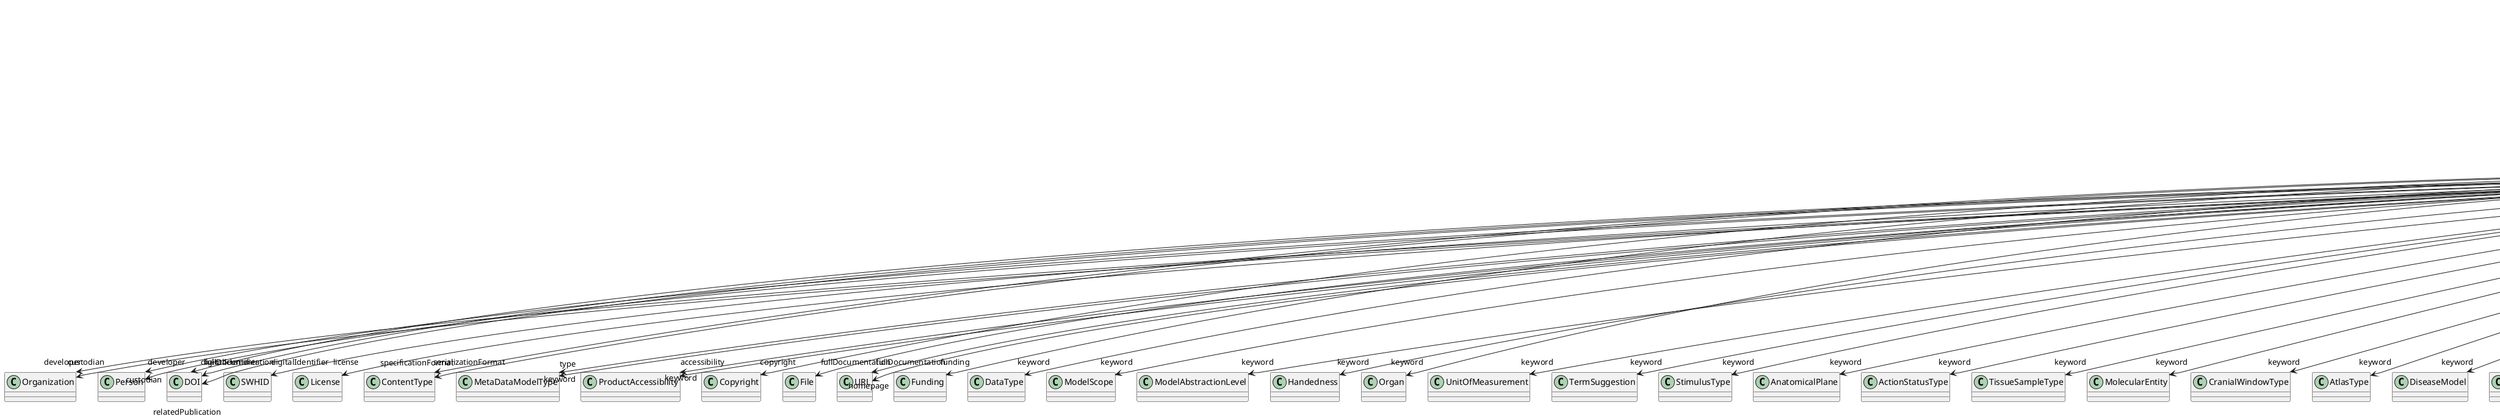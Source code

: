 @startuml
class MetaDataModelVersion {
+developer
+digitalIdentifier
+isAlternativeVersionOf
+isNewVersionOf
+license
+serializationFormat
+specificationFormat
+type
+accessibility
+copyright
+custodian
+description
+fullDocumentation
+fullName
+funding
+homepage
+howToCite
+keyword
+otherContribution
+relatedPublication
+releaseDate
+repository
+shortName
+supportChannel
+versionIdentifier
+versionInnovation

}
MetaDataModelVersion -d-> "developer" Organization
MetaDataModelVersion -d-> "developer" Person
MetaDataModelVersion -d-> "digitalIdentifier" DOI
MetaDataModelVersion -d-> "digitalIdentifier" SWHID
MetaDataModelVersion -d-> "isAlternativeVersionOf" MetaDataModelVersion
MetaDataModelVersion -d-> "isNewVersionOf" MetaDataModelVersion
MetaDataModelVersion -d-> "license" License
MetaDataModelVersion -d-> "serializationFormat" ContentType
MetaDataModelVersion -d-> "specificationFormat" ContentType
MetaDataModelVersion -d-> "type" MetaDataModelType
MetaDataModelVersion -d-> "accessibility" ProductAccessibility
MetaDataModelVersion -d-> "copyright" Copyright
MetaDataModelVersion -d-> "custodian" Organization
MetaDataModelVersion -d-> "custodian" Person
MetaDataModelVersion -d-> "fullDocumentation" DOI
MetaDataModelVersion -d-> "fullDocumentation" File
MetaDataModelVersion -d-> "fullDocumentation" URL
MetaDataModelVersion -d-> "funding" Funding
MetaDataModelVersion -d-> "homepage" URL
MetaDataModelVersion -d-> "keyword" DataType
MetaDataModelVersion -d-> "keyword" ModelScope
MetaDataModelVersion -d-> "keyword" ModelAbstractionLevel
MetaDataModelVersion -d-> "keyword" Handedness
MetaDataModelVersion -d-> "keyword" Organ
MetaDataModelVersion -d-> "keyword" UnitOfMeasurement
MetaDataModelVersion -d-> "keyword" TermSuggestion
MetaDataModelVersion -d-> "keyword" StimulusType
MetaDataModelVersion -d-> "keyword" AnatomicalPlane
MetaDataModelVersion -d-> "keyword" ActionStatusType
MetaDataModelVersion -d-> "keyword" TissueSampleType
MetaDataModelVersion -d-> "keyword" MetaDataModelType
MetaDataModelVersion -d-> "keyword" MolecularEntity
MetaDataModelVersion -d-> "keyword" CranialWindowType
MetaDataModelVersion -d-> "keyword" AtlasType
MetaDataModelVersion -d-> "keyword" DiseaseModel
MetaDataModelVersion -d-> "keyword" PatchClampVariation
MetaDataModelVersion -d-> "keyword" FileBundleGrouping
MetaDataModelVersion -d-> "keyword" FileRepositoryType
MetaDataModelVersion -d-> "keyword" CellCultureType
MetaDataModelVersion -d-> "keyword" CriteriaQualityType
MetaDataModelVersion -d-> "keyword" PreparationType
MetaDataModelVersion -d-> "keyword" SubjectAttribute
MetaDataModelVersion -d-> "keyword" AnnotationType
MetaDataModelVersion -d-> "keyword" Language
MetaDataModelVersion -d-> "keyword" Terminology
MetaDataModelVersion -d-> "keyword" Disease
MetaDataModelVersion -d-> "keyword" BiologicalOrder
MetaDataModelVersion -d-> "keyword" AgeCategory
MetaDataModelVersion -d-> "keyword" SemanticDataType
MetaDataModelVersion -d-> "keyword" Laterality
MetaDataModelVersion -d-> "keyword" TypeOfUncertainty
MetaDataModelVersion -d-> "keyword" QualitativeOverlap
MetaDataModelVersion -d-> "keyword" BiologicalSex
MetaDataModelVersion -d-> "keyword" Species
MetaDataModelVersion -d-> "keyword" ProductAccessibility
MetaDataModelVersion -d-> "keyword" ProgrammingLanguage
MetaDataModelVersion -d-> "keyword" EthicsAssessment
MetaDataModelVersion -d-> "keyword" TissueSampleAttribute
MetaDataModelVersion -d-> "keyword" OperatingDevice
MetaDataModelVersion -d-> "keyword" Service
MetaDataModelVersion -d-> "keyword" UBERONParcellation
MetaDataModelVersion -d-> "keyword" AnatomicalAxesOrientation
MetaDataModelVersion -d-> "keyword" Technique
MetaDataModelVersion -d-> "keyword" MeasuredQuantity
MetaDataModelVersion -d-> "keyword" BreedingType
MetaDataModelVersion -d-> "keyword" ContributionType
MetaDataModelVersion -d-> "keyword" DeviceType
MetaDataModelVersion -d-> "keyword" GeneticStrainType
MetaDataModelVersion -d-> "keyword" CellType
MetaDataModelVersion -d-> "keyword" ExperimentalApproach
MetaDataModelVersion -d-> "keyword" SoftwareFeature
MetaDataModelVersion -d-> "keyword" FileUsageRole
MetaDataModelVersion -d-> "keyword" SoftwareApplicationCategory
MetaDataModelVersion -d-> "keyword" OperatingSystem
MetaDataModelVersion -d-> "keyword" SubcellularEntity
MetaDataModelVersion -d-> "keyword" StimulationApproach
MetaDataModelVersion -d-> "otherContribution" Contribution
MetaDataModelVersion -d-> "relatedPublication" DOI
MetaDataModelVersion -d-> "relatedPublication" ISBN
MetaDataModelVersion -d-> "relatedPublication" HANDLE
MetaDataModelVersion -d-> "repository" FileRepository

@enduml